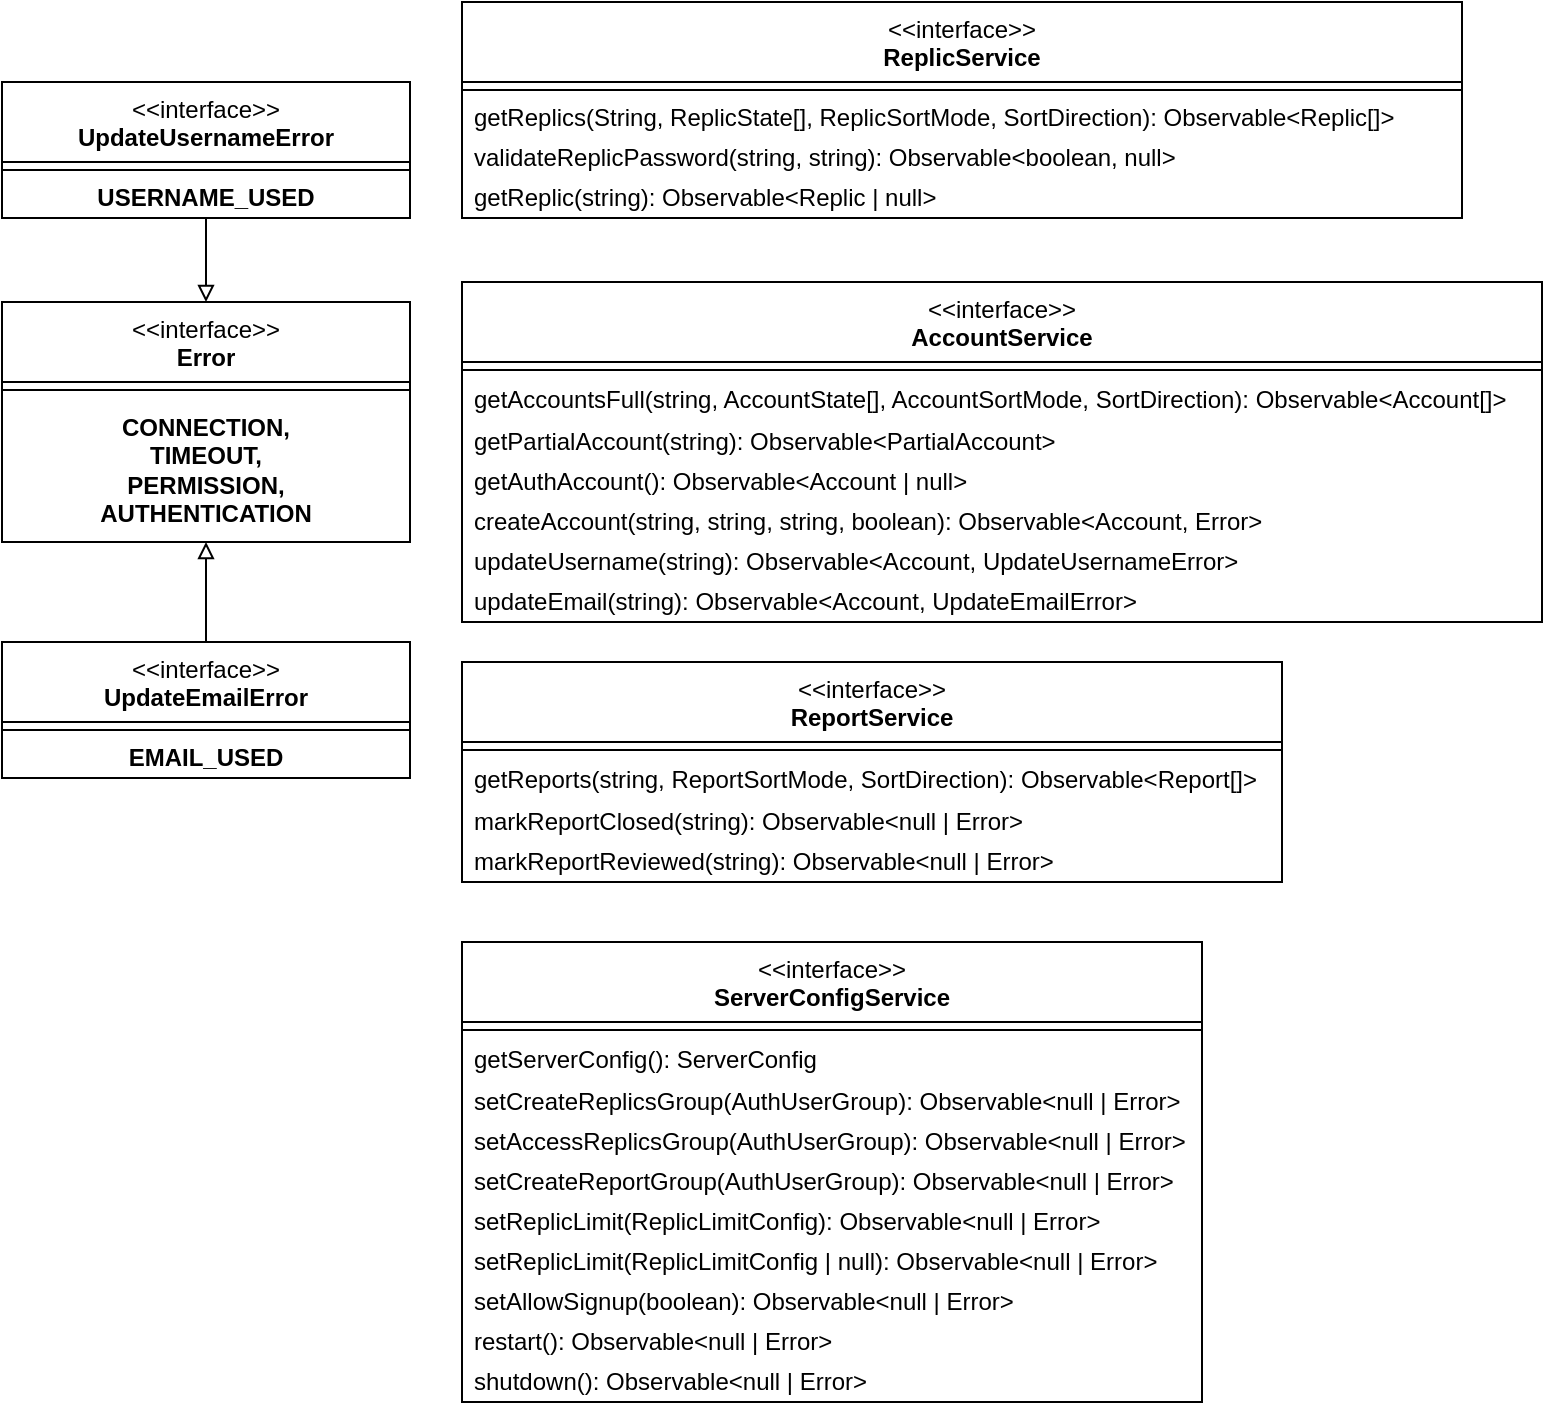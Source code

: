 <mxfile version="28.2.5">
  <diagram name="Seite-1" id="tv3RCUC1lsHie5otSo7a">
    <mxGraphModel dx="1426" dy="826" grid="1" gridSize="10" guides="1" tooltips="1" connect="1" arrows="1" fold="1" page="1" pageScale="1" pageWidth="827" pageHeight="1169" math="0" shadow="0">
      <root>
        <mxCell id="0" />
        <mxCell id="1" parent="0" />
        <mxCell id="R6EGx2aFgqs3BERjV3u7-110" value="&amp;lt;&amp;lt;interface&amp;gt;&amp;gt;&lt;br&gt;&lt;b&gt;ReplicService&lt;/b&gt;&lt;div&gt;&lt;br/&gt;&lt;/div&gt;" style="swimlane;fontStyle=0;align=center;verticalAlign=top;childLayout=stackLayout;horizontal=1;startSize=40;horizontalStack=0;resizeParent=1;resizeParentMax=0;resizeLast=0;collapsible=0;marginBottom=0;html=1;whiteSpace=wrap;" vertex="1" parent="1">
          <mxGeometry x="260" y="210" width="500" height="108" as="geometry" />
        </mxCell>
        <mxCell id="R6EGx2aFgqs3BERjV3u7-115" value="" style="line;strokeWidth=1;fillColor=none;align=left;verticalAlign=middle;spacingTop=-1;spacingLeft=3;spacingRight=3;rotatable=0;labelPosition=right;points=[];portConstraint=eastwest;" vertex="1" parent="R6EGx2aFgqs3BERjV3u7-110">
          <mxGeometry y="40" width="500" height="8" as="geometry" />
        </mxCell>
        <mxCell id="R6EGx2aFgqs3BERjV3u7-117" value="getReplics(String, ReplicState[], ReplicSortMode, SortDirection): Observable&amp;lt;Replic[]&amp;gt;" style="text;html=1;strokeColor=none;fillColor=none;align=left;verticalAlign=middle;spacingLeft=4;spacingRight=4;overflow=hidden;rotatable=0;points=[[0,0.5],[1,0.5]];portConstraint=eastwest;whiteSpace=wrap;" vertex="1" parent="R6EGx2aFgqs3BERjV3u7-110">
          <mxGeometry y="48" width="500" height="20" as="geometry" />
        </mxCell>
        <mxCell id="R6EGx2aFgqs3BERjV3u7-118" value="validateReplicPassword(string, string): Observable&amp;lt;boolean, null&amp;gt;" style="text;html=1;strokeColor=none;fillColor=none;align=left;verticalAlign=middle;spacingLeft=4;spacingRight=4;overflow=hidden;rotatable=0;points=[[0,0.5],[1,0.5]];portConstraint=eastwest;whiteSpace=wrap;" vertex="1" parent="R6EGx2aFgqs3BERjV3u7-110">
          <mxGeometry y="68" width="500" height="20" as="geometry" />
        </mxCell>
        <mxCell id="R6EGx2aFgqs3BERjV3u7-119" value="getReplic(string): Observable&amp;lt;Replic | null&amp;gt;" style="text;html=1;strokeColor=none;fillColor=none;align=left;verticalAlign=middle;spacingLeft=4;spacingRight=4;overflow=hidden;rotatable=0;points=[[0,0.5],[1,0.5]];portConstraint=eastwest;whiteSpace=wrap;" vertex="1" parent="R6EGx2aFgqs3BERjV3u7-110">
          <mxGeometry y="88" width="500" height="20" as="geometry" />
        </mxCell>
        <mxCell id="R6EGx2aFgqs3BERjV3u7-120" value="&lt;div&gt;&amp;lt;&amp;lt;interface&amp;gt;&amp;gt;&lt;/div&gt;&lt;div&gt;&lt;b&gt;AccountService&lt;/b&gt;&lt;/div&gt;&lt;div&gt;&lt;br&gt;&lt;/div&gt;" style="swimlane;fontStyle=0;align=center;verticalAlign=top;childLayout=stackLayout;horizontal=1;startSize=40;horizontalStack=0;resizeParent=1;resizeParentMax=0;resizeLast=0;collapsible=0;marginBottom=0;html=1;whiteSpace=wrap;" vertex="1" parent="1">
          <mxGeometry x="260" y="350" width="540" height="170" as="geometry" />
        </mxCell>
        <mxCell id="R6EGx2aFgqs3BERjV3u7-121" value="" style="line;strokeWidth=1;fillColor=none;align=left;verticalAlign=middle;spacingTop=-1;spacingLeft=3;spacingRight=3;rotatable=0;labelPosition=right;points=[];portConstraint=eastwest;" vertex="1" parent="R6EGx2aFgqs3BERjV3u7-120">
          <mxGeometry y="40" width="540" height="8" as="geometry" />
        </mxCell>
        <mxCell id="R6EGx2aFgqs3BERjV3u7-122" value="getAccountsFull(string, AccountState[], AccountSortMode, SortDirection): Observable&amp;lt;Account[]&amp;gt;" style="text;html=1;strokeColor=none;fillColor=none;align=left;verticalAlign=middle;spacingLeft=4;spacingRight=4;overflow=hidden;rotatable=0;points=[[0,0.5],[1,0.5]];portConstraint=eastwest;whiteSpace=wrap;" vertex="1" parent="R6EGx2aFgqs3BERjV3u7-120">
          <mxGeometry y="48" width="540" height="22" as="geometry" />
        </mxCell>
        <mxCell id="R6EGx2aFgqs3BERjV3u7-125" value="getPartialAccount(string): Observable&amp;lt;PartialAccount&amp;gt;" style="text;html=1;strokeColor=none;fillColor=none;align=left;verticalAlign=middle;spacingLeft=4;spacingRight=4;overflow=hidden;rotatable=0;points=[[0,0.5],[1,0.5]];portConstraint=eastwest;whiteSpace=wrap;" vertex="1" parent="R6EGx2aFgqs3BERjV3u7-120">
          <mxGeometry y="70" width="540" height="20" as="geometry" />
        </mxCell>
        <mxCell id="R6EGx2aFgqs3BERjV3u7-126" value="getAuthAccount(): Observable&amp;lt;Account | null&amp;gt;" style="text;html=1;strokeColor=none;fillColor=none;align=left;verticalAlign=middle;spacingLeft=4;spacingRight=4;overflow=hidden;rotatable=0;points=[[0,0.5],[1,0.5]];portConstraint=eastwest;whiteSpace=wrap;" vertex="1" parent="R6EGx2aFgqs3BERjV3u7-120">
          <mxGeometry y="90" width="540" height="20" as="geometry" />
        </mxCell>
        <mxCell id="R6EGx2aFgqs3BERjV3u7-145" value="createAccount(string, string, string, boolean): Observable&amp;lt;Account, Error&amp;gt;" style="text;html=1;strokeColor=none;fillColor=none;align=left;verticalAlign=middle;spacingLeft=4;spacingRight=4;overflow=hidden;rotatable=0;points=[[0,0.5],[1,0.5]];portConstraint=eastwest;whiteSpace=wrap;" vertex="1" parent="R6EGx2aFgqs3BERjV3u7-120">
          <mxGeometry y="110" width="540" height="20" as="geometry" />
        </mxCell>
        <mxCell id="R6EGx2aFgqs3BERjV3u7-146" value="updateUsername(string): Observable&amp;lt;Account, UpdateUsernameError&amp;gt;" style="text;html=1;strokeColor=none;fillColor=none;align=left;verticalAlign=middle;spacingLeft=4;spacingRight=4;overflow=hidden;rotatable=0;points=[[0,0.5],[1,0.5]];portConstraint=eastwest;whiteSpace=wrap;" vertex="1" parent="R6EGx2aFgqs3BERjV3u7-120">
          <mxGeometry y="130" width="540" height="20" as="geometry" />
        </mxCell>
        <mxCell id="R6EGx2aFgqs3BERjV3u7-160" value="updateEmail(string): Observable&amp;lt;Account, UpdateEmailError&amp;gt;" style="text;html=1;strokeColor=none;fillColor=none;align=left;verticalAlign=middle;spacingLeft=4;spacingRight=4;overflow=hidden;rotatable=0;points=[[0,0.5],[1,0.5]];portConstraint=eastwest;whiteSpace=wrap;" vertex="1" parent="R6EGx2aFgqs3BERjV3u7-120">
          <mxGeometry y="150" width="540" height="20" as="geometry" />
        </mxCell>
        <mxCell id="R6EGx2aFgqs3BERjV3u7-127" value="&lt;div&gt;&amp;lt;&amp;lt;interface&amp;gt;&amp;gt;&lt;/div&gt;&lt;div&gt;&lt;b&gt;ReportService&lt;/b&gt;&lt;/div&gt;&lt;div&gt;&lt;br&gt;&lt;/div&gt;" style="swimlane;fontStyle=0;align=center;verticalAlign=top;childLayout=stackLayout;horizontal=1;startSize=40;horizontalStack=0;resizeParent=1;resizeParentMax=0;resizeLast=0;collapsible=0;marginBottom=0;html=1;whiteSpace=wrap;" vertex="1" parent="1">
          <mxGeometry x="260" y="540" width="410" height="110" as="geometry" />
        </mxCell>
        <mxCell id="R6EGx2aFgqs3BERjV3u7-128" value="" style="line;strokeWidth=1;fillColor=none;align=left;verticalAlign=middle;spacingTop=-1;spacingLeft=3;spacingRight=3;rotatable=0;labelPosition=right;points=[];portConstraint=eastwest;" vertex="1" parent="R6EGx2aFgqs3BERjV3u7-127">
          <mxGeometry y="40" width="410" height="8" as="geometry" />
        </mxCell>
        <mxCell id="R6EGx2aFgqs3BERjV3u7-129" value="getReports(string, ReportSortMode, SortDirection): Observable&amp;lt;Report[]&amp;gt;" style="text;html=1;strokeColor=none;fillColor=none;align=left;verticalAlign=middle;spacingLeft=4;spacingRight=4;overflow=hidden;rotatable=0;points=[[0,0.5],[1,0.5]];portConstraint=eastwest;whiteSpace=wrap;" vertex="1" parent="R6EGx2aFgqs3BERjV3u7-127">
          <mxGeometry y="48" width="410" height="22" as="geometry" />
        </mxCell>
        <mxCell id="R6EGx2aFgqs3BERjV3u7-131" value="markReportClosed(string): Observable&amp;lt;null | Error&amp;gt;" style="text;html=1;strokeColor=none;fillColor=none;align=left;verticalAlign=middle;spacingLeft=4;spacingRight=4;overflow=hidden;rotatable=0;points=[[0,0.5],[1,0.5]];portConstraint=eastwest;whiteSpace=wrap;" vertex="1" parent="R6EGx2aFgqs3BERjV3u7-127">
          <mxGeometry y="70" width="410" height="20" as="geometry" />
        </mxCell>
        <mxCell id="R6EGx2aFgqs3BERjV3u7-132" value="markReportReviewed(string): Observable&amp;lt;null | Error&amp;gt;" style="text;html=1;strokeColor=none;fillColor=none;align=left;verticalAlign=middle;spacingLeft=4;spacingRight=4;overflow=hidden;rotatable=0;points=[[0,0.5],[1,0.5]];portConstraint=eastwest;whiteSpace=wrap;" vertex="1" parent="R6EGx2aFgqs3BERjV3u7-127">
          <mxGeometry y="90" width="410" height="20" as="geometry" />
        </mxCell>
        <mxCell id="R6EGx2aFgqs3BERjV3u7-133" value="&lt;div&gt;&amp;lt;&amp;lt;interface&amp;gt;&amp;gt;&lt;/div&gt;&lt;div&gt;&lt;b&gt;ServerConfigService&lt;/b&gt;&lt;/div&gt;&lt;div&gt;&lt;br&gt;&lt;/div&gt;" style="swimlane;fontStyle=0;align=center;verticalAlign=top;childLayout=stackLayout;horizontal=1;startSize=40;horizontalStack=0;resizeParent=1;resizeParentMax=0;resizeLast=0;collapsible=0;marginBottom=0;html=1;whiteSpace=wrap;" vertex="1" parent="1">
          <mxGeometry x="260" y="680" width="370" height="230" as="geometry" />
        </mxCell>
        <mxCell id="R6EGx2aFgqs3BERjV3u7-134" value="" style="line;strokeWidth=1;fillColor=none;align=left;verticalAlign=middle;spacingTop=-1;spacingLeft=3;spacingRight=3;rotatable=0;labelPosition=right;points=[];portConstraint=eastwest;" vertex="1" parent="R6EGx2aFgqs3BERjV3u7-133">
          <mxGeometry y="40" width="370" height="8" as="geometry" />
        </mxCell>
        <mxCell id="R6EGx2aFgqs3BERjV3u7-135" value="getServerConfig(): ServerConfig" style="text;html=1;strokeColor=none;fillColor=none;align=left;verticalAlign=middle;spacingLeft=4;spacingRight=4;overflow=hidden;rotatable=0;points=[[0,0.5],[1,0.5]];portConstraint=eastwest;whiteSpace=wrap;" vertex="1" parent="R6EGx2aFgqs3BERjV3u7-133">
          <mxGeometry y="48" width="370" height="22" as="geometry" />
        </mxCell>
        <mxCell id="R6EGx2aFgqs3BERjV3u7-136" value="setCreateReplicsGroup(AuthUserGroup): Observable&amp;lt;null | Error&amp;gt;" style="text;html=1;strokeColor=none;fillColor=none;align=left;verticalAlign=middle;spacingLeft=4;spacingRight=4;overflow=hidden;rotatable=0;points=[[0,0.5],[1,0.5]];portConstraint=eastwest;whiteSpace=wrap;" vertex="1" parent="R6EGx2aFgqs3BERjV3u7-133">
          <mxGeometry y="70" width="370" height="20" as="geometry" />
        </mxCell>
        <mxCell id="R6EGx2aFgqs3BERjV3u7-137" value="setAccessReplicsGroup(AuthUserGroup): Observable&amp;lt;null | Error&amp;gt;" style="text;html=1;strokeColor=none;fillColor=none;align=left;verticalAlign=middle;spacingLeft=4;spacingRight=4;overflow=hidden;rotatable=0;points=[[0,0.5],[1,0.5]];portConstraint=eastwest;whiteSpace=wrap;" vertex="1" parent="R6EGx2aFgqs3BERjV3u7-133">
          <mxGeometry y="90" width="370" height="20" as="geometry" />
        </mxCell>
        <mxCell id="R6EGx2aFgqs3BERjV3u7-138" value="setCreateReportGroup(AuthUserGroup): Observable&amp;lt;null | Error&amp;gt;" style="text;html=1;strokeColor=none;fillColor=none;align=left;verticalAlign=middle;spacingLeft=4;spacingRight=4;overflow=hidden;rotatable=0;points=[[0,0.5],[1,0.5]];portConstraint=eastwest;whiteSpace=wrap;" vertex="1" parent="R6EGx2aFgqs3BERjV3u7-133">
          <mxGeometry y="110" width="370" height="20" as="geometry" />
        </mxCell>
        <mxCell id="R6EGx2aFgqs3BERjV3u7-139" value="setReplicLimit(ReplicLimitConfig): Observable&amp;lt;null | Error&amp;gt;" style="text;html=1;strokeColor=none;fillColor=none;align=left;verticalAlign=middle;spacingLeft=4;spacingRight=4;overflow=hidden;rotatable=0;points=[[0,0.5],[1,0.5]];portConstraint=eastwest;whiteSpace=wrap;" vertex="1" parent="R6EGx2aFgqs3BERjV3u7-133">
          <mxGeometry y="130" width="370" height="20" as="geometry" />
        </mxCell>
        <mxCell id="R6EGx2aFgqs3BERjV3u7-140" value="&lt;div&gt;setReplicLimit(ReplicLimitConfig | null): Observable&amp;lt;null | Error&amp;gt;&lt;/div&gt;" style="text;html=1;strokeColor=none;fillColor=none;align=left;verticalAlign=middle;spacingLeft=4;spacingRight=4;overflow=hidden;rotatable=0;points=[[0,0.5],[1,0.5]];portConstraint=eastwest;whiteSpace=wrap;" vertex="1" parent="R6EGx2aFgqs3BERjV3u7-133">
          <mxGeometry y="150" width="370" height="20" as="geometry" />
        </mxCell>
        <mxCell id="R6EGx2aFgqs3BERjV3u7-142" value="setAllowSignup(boolean): Observable&amp;lt;null | Error&amp;gt;" style="text;html=1;strokeColor=none;fillColor=none;align=left;verticalAlign=middle;spacingLeft=4;spacingRight=4;overflow=hidden;rotatable=0;points=[[0,0.5],[1,0.5]];portConstraint=eastwest;whiteSpace=wrap;" vertex="1" parent="R6EGx2aFgqs3BERjV3u7-133">
          <mxGeometry y="170" width="370" height="20" as="geometry" />
        </mxCell>
        <mxCell id="R6EGx2aFgqs3BERjV3u7-143" value="restart(): Observable&amp;lt;null | Error&amp;gt;" style="text;html=1;strokeColor=none;fillColor=none;align=left;verticalAlign=middle;spacingLeft=4;spacingRight=4;overflow=hidden;rotatable=0;points=[[0,0.5],[1,0.5]];portConstraint=eastwest;whiteSpace=wrap;" vertex="1" parent="R6EGx2aFgqs3BERjV3u7-133">
          <mxGeometry y="190" width="370" height="20" as="geometry" />
        </mxCell>
        <mxCell id="R6EGx2aFgqs3BERjV3u7-144" value="shutdown(): Observable&amp;lt;null | Error&amp;gt;" style="text;html=1;strokeColor=none;fillColor=none;align=left;verticalAlign=middle;spacingLeft=4;spacingRight=4;overflow=hidden;rotatable=0;points=[[0,0.5],[1,0.5]];portConstraint=eastwest;whiteSpace=wrap;" vertex="1" parent="R6EGx2aFgqs3BERjV3u7-133">
          <mxGeometry y="210" width="370" height="20" as="geometry" />
        </mxCell>
        <mxCell id="R6EGx2aFgqs3BERjV3u7-155" style="edgeStyle=orthogonalEdgeStyle;rounded=0;orthogonalLoop=1;jettySize=auto;html=1;endArrow=block;endFill=0;" edge="1" parent="1" source="R6EGx2aFgqs3BERjV3u7-147" target="R6EGx2aFgqs3BERjV3u7-152">
          <mxGeometry relative="1" as="geometry" />
        </mxCell>
        <mxCell id="R6EGx2aFgqs3BERjV3u7-147" value="&amp;lt;&amp;lt;interface&amp;gt;&amp;gt;&lt;br&gt;&lt;b&gt;UpdateUsernameError&lt;/b&gt;&lt;div&gt;&lt;br&gt;&lt;/div&gt;" style="swimlane;fontStyle=0;align=center;verticalAlign=top;childLayout=stackLayout;horizontal=1;startSize=40;horizontalStack=0;resizeParent=1;resizeParentMax=0;resizeLast=0;collapsible=0;marginBottom=0;html=1;whiteSpace=wrap;" vertex="1" parent="1">
          <mxGeometry x="30" y="250" width="204" height="68" as="geometry" />
        </mxCell>
        <mxCell id="R6EGx2aFgqs3BERjV3u7-148" value="" style="line;strokeWidth=1;fillColor=none;align=left;verticalAlign=middle;spacingTop=-1;spacingLeft=3;spacingRight=3;rotatable=0;labelPosition=right;points=[];portConstraint=eastwest;" vertex="1" parent="R6EGx2aFgqs3BERjV3u7-147">
          <mxGeometry y="40" width="204" height="8" as="geometry" />
        </mxCell>
        <mxCell id="R6EGx2aFgqs3BERjV3u7-151" value="&lt;div align=&quot;center&quot;&gt;&lt;b&gt;USERNAME_USED&lt;/b&gt;&lt;/div&gt;" style="text;html=1;strokeColor=none;fillColor=none;align=center;verticalAlign=middle;spacingLeft=4;spacingRight=4;overflow=hidden;rotatable=0;points=[[0,0.5],[1,0.5]];portConstraint=eastwest;whiteSpace=wrap;" vertex="1" parent="R6EGx2aFgqs3BERjV3u7-147">
          <mxGeometry y="48" width="204" height="20" as="geometry" />
        </mxCell>
        <mxCell id="R6EGx2aFgqs3BERjV3u7-152" value="&amp;lt;&amp;lt;interface&amp;gt;&amp;gt;&lt;br&gt;&lt;b&gt;Error&lt;/b&gt;&lt;div&gt;&lt;br&gt;&lt;/div&gt;" style="swimlane;fontStyle=0;align=center;verticalAlign=top;childLayout=stackLayout;horizontal=1;startSize=40;horizontalStack=0;resizeParent=1;resizeParentMax=0;resizeLast=0;collapsible=0;marginBottom=0;html=1;whiteSpace=wrap;" vertex="1" parent="1">
          <mxGeometry x="30" y="360" width="204" height="120" as="geometry" />
        </mxCell>
        <mxCell id="R6EGx2aFgqs3BERjV3u7-153" value="" style="line;strokeWidth=1;fillColor=none;align=left;verticalAlign=middle;spacingTop=-1;spacingLeft=3;spacingRight=3;rotatable=0;labelPosition=right;points=[];portConstraint=eastwest;" vertex="1" parent="R6EGx2aFgqs3BERjV3u7-152">
          <mxGeometry y="40" width="204" height="8" as="geometry" />
        </mxCell>
        <mxCell id="R6EGx2aFgqs3BERjV3u7-154" value="&lt;div align=&quot;center&quot;&gt;&lt;b&gt;CONNECTION,&lt;/b&gt;&lt;/div&gt;&lt;div align=&quot;center&quot;&gt;&lt;b&gt;TIMEOUT,&lt;/b&gt;&lt;/div&gt;&lt;div align=&quot;center&quot;&gt;&lt;b&gt;PERMISSION,&lt;/b&gt;&lt;/div&gt;&lt;div align=&quot;center&quot;&gt;&lt;b&gt;AUTHENTICATION&lt;/b&gt;&lt;/div&gt;" style="text;html=1;strokeColor=none;fillColor=none;align=center;verticalAlign=middle;spacingLeft=4;spacingRight=4;overflow=hidden;rotatable=0;points=[[0,0.5],[1,0.5]];portConstraint=eastwest;whiteSpace=wrap;" vertex="1" parent="R6EGx2aFgqs3BERjV3u7-152">
          <mxGeometry y="48" width="204" height="72" as="geometry" />
        </mxCell>
        <mxCell id="R6EGx2aFgqs3BERjV3u7-159" style="edgeStyle=orthogonalEdgeStyle;rounded=0;orthogonalLoop=1;jettySize=auto;html=1;endArrow=block;endFill=0;" edge="1" parent="1" source="R6EGx2aFgqs3BERjV3u7-156" target="R6EGx2aFgqs3BERjV3u7-152">
          <mxGeometry relative="1" as="geometry" />
        </mxCell>
        <mxCell id="R6EGx2aFgqs3BERjV3u7-156" value="&amp;lt;&amp;lt;interface&amp;gt;&amp;gt;&lt;br&gt;&lt;b&gt;UpdateEmailError&lt;/b&gt;&lt;div&gt;&lt;br&gt;&lt;/div&gt;" style="swimlane;fontStyle=0;align=center;verticalAlign=top;childLayout=stackLayout;horizontal=1;startSize=40;horizontalStack=0;resizeParent=1;resizeParentMax=0;resizeLast=0;collapsible=0;marginBottom=0;html=1;whiteSpace=wrap;" vertex="1" parent="1">
          <mxGeometry x="30" y="530" width="204" height="68" as="geometry" />
        </mxCell>
        <mxCell id="R6EGx2aFgqs3BERjV3u7-157" value="" style="line;strokeWidth=1;fillColor=none;align=left;verticalAlign=middle;spacingTop=-1;spacingLeft=3;spacingRight=3;rotatable=0;labelPosition=right;points=[];portConstraint=eastwest;" vertex="1" parent="R6EGx2aFgqs3BERjV3u7-156">
          <mxGeometry y="40" width="204" height="8" as="geometry" />
        </mxCell>
        <mxCell id="R6EGx2aFgqs3BERjV3u7-158" value="&lt;b&gt;EMAIL_USED&lt;/b&gt;" style="text;html=1;strokeColor=none;fillColor=none;align=center;verticalAlign=middle;spacingLeft=4;spacingRight=4;overflow=hidden;rotatable=0;points=[[0,0.5],[1,0.5]];portConstraint=eastwest;whiteSpace=wrap;" vertex="1" parent="R6EGx2aFgqs3BERjV3u7-156">
          <mxGeometry y="48" width="204" height="20" as="geometry" />
        </mxCell>
      </root>
    </mxGraphModel>
  </diagram>
</mxfile>
